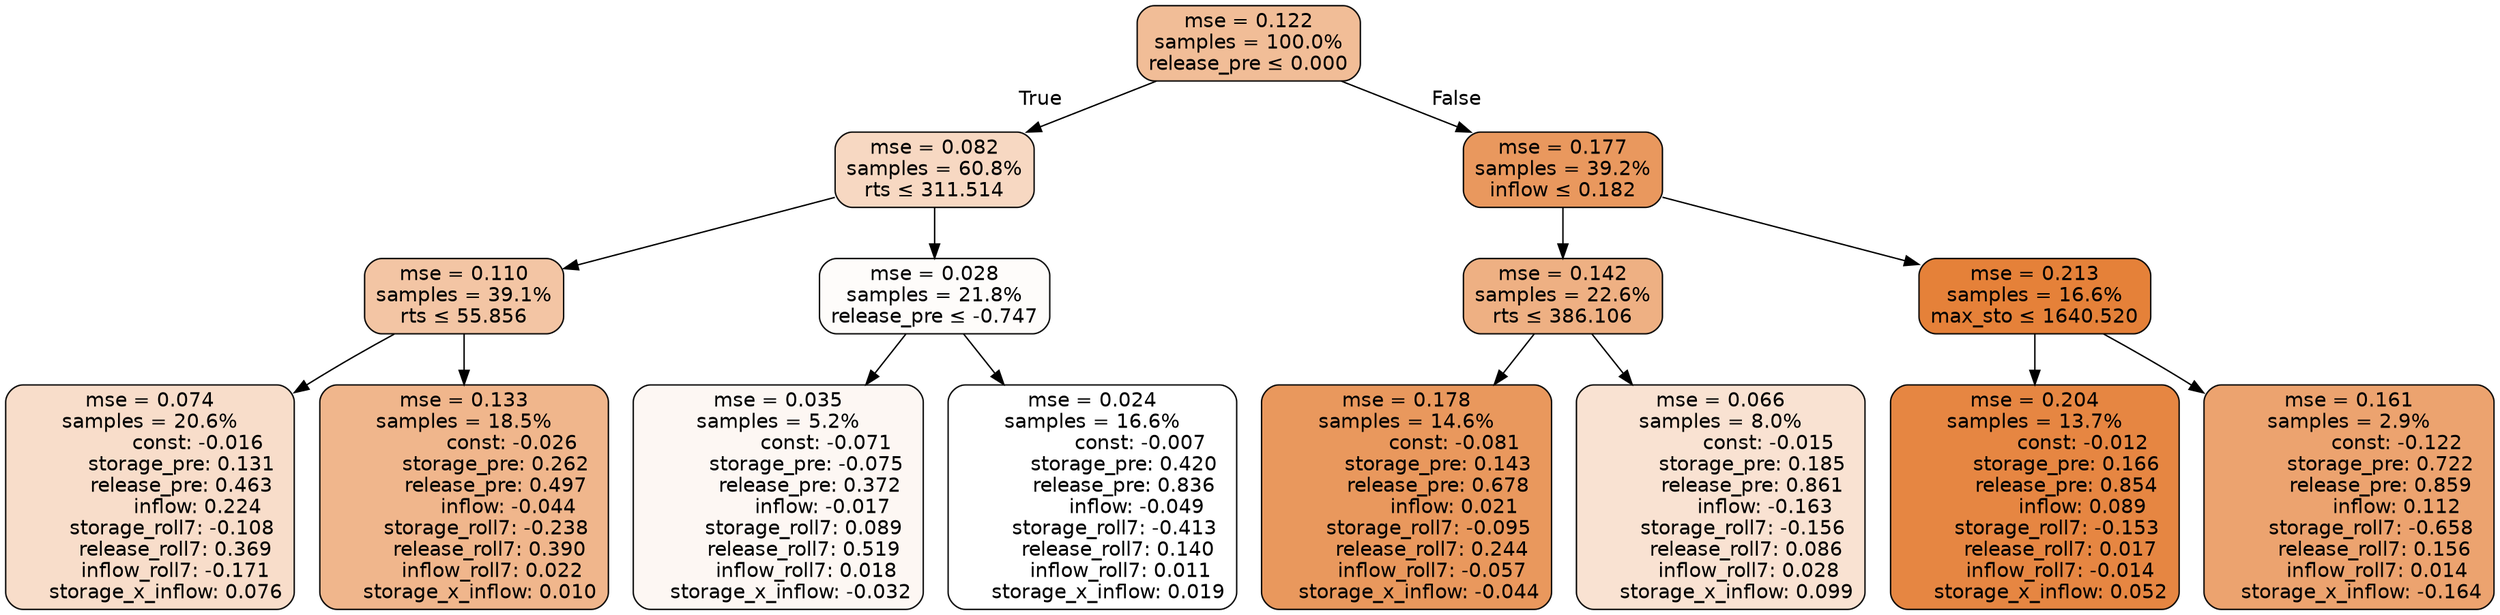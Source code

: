 digraph tree {
bgcolor="transparent"
node [shape=rectangle, style="filled, rounded", color="black", fontname=helvetica] ;
edge [fontname=helvetica] ;
	"0" [label="mse = 0.122
samples = 100.0%
release_pre &le; 0.000", fillcolor="#f1bd97"]
	"1" [label="mse = 0.082
samples = 60.8%
rts &le; 311.514", fillcolor="#f7d8c2"]
	"2" [label="mse = 0.110
samples = 39.1%
rts &le; 55.856", fillcolor="#f3c5a4"]
	"3" [label="mse = 0.074
samples = 20.6%
               const: -0.016
          storage_pre: 0.131
          release_pre: 0.463
               inflow: 0.224
       storage_roll7: -0.108
        release_roll7: 0.369
        inflow_roll7: -0.171
     storage_x_inflow: 0.076", fillcolor="#f8ddca"]
	"4" [label="mse = 0.133
samples = 18.5%
               const: -0.026
          storage_pre: 0.262
          release_pre: 0.497
              inflow: -0.044
       storage_roll7: -0.238
        release_roll7: 0.390
         inflow_roll7: 0.022
     storage_x_inflow: 0.010", fillcolor="#f0b68c"]
	"5" [label="mse = 0.028
samples = 21.8%
release_pre &le; -0.747", fillcolor="#fefcfa"]
	"6" [label="mse = 0.035
samples = 5.2%
               const: -0.071
         storage_pre: -0.075
          release_pre: 0.372
              inflow: -0.017
        storage_roll7: 0.089
        release_roll7: 0.519
         inflow_roll7: 0.018
    storage_x_inflow: -0.032", fillcolor="#fdf7f3"]
	"7" [label="mse = 0.024
samples = 16.6%
               const: -0.007
          storage_pre: 0.420
          release_pre: 0.836
              inflow: -0.049
       storage_roll7: -0.413
        release_roll7: 0.140
         inflow_roll7: 0.011
     storage_x_inflow: 0.019", fillcolor="#ffffff"]
	"8" [label="mse = 0.177
samples = 39.2%
inflow &le; 0.182", fillcolor="#e9985e"]
	"9" [label="mse = 0.142
samples = 22.6%
rts &le; 386.106", fillcolor="#eeb083"]
	"10" [label="mse = 0.178
samples = 14.6%
               const: -0.081
          storage_pre: 0.143
          release_pre: 0.678
               inflow: 0.021
       storage_roll7: -0.095
        release_roll7: 0.244
        inflow_roll7: -0.057
    storage_x_inflow: -0.044", fillcolor="#e9985d"]
	"11" [label="mse = 0.066
samples = 8.0%
               const: -0.015
          storage_pre: 0.185
          release_pre: 0.861
              inflow: -0.163
       storage_roll7: -0.156
        release_roll7: 0.086
         inflow_roll7: 0.028
     storage_x_inflow: 0.099", fillcolor="#f9e2d2"]
	"12" [label="mse = 0.213
samples = 16.6%
max_sto &le; 1640.520", fillcolor="#e58139"]
	"13" [label="mse = 0.204
samples = 13.7%
               const: -0.012
          storage_pre: 0.166
          release_pre: 0.854
               inflow: 0.089
       storage_roll7: -0.153
        release_roll7: 0.017
        inflow_roll7: -0.014
     storage_x_inflow: 0.052", fillcolor="#e68642"]
	"14" [label="mse = 0.161
samples = 2.9%
               const: -0.122
          storage_pre: 0.722
          release_pre: 0.859
               inflow: 0.112
       storage_roll7: -0.658
        release_roll7: 0.156
         inflow_roll7: 0.014
    storage_x_inflow: -0.164", fillcolor="#eca36f"]

	"0" -> "1" [labeldistance=2.5, labelangle=45, headlabel="True"]
	"1" -> "2"
	"2" -> "3"
	"2" -> "4"
	"1" -> "5"
	"5" -> "6"
	"5" -> "7"
	"0" -> "8" [labeldistance=2.5, labelangle=-45, headlabel="False"]
	"8" -> "9"
	"9" -> "10"
	"9" -> "11"
	"8" -> "12"
	"12" -> "13"
	"12" -> "14"
}
